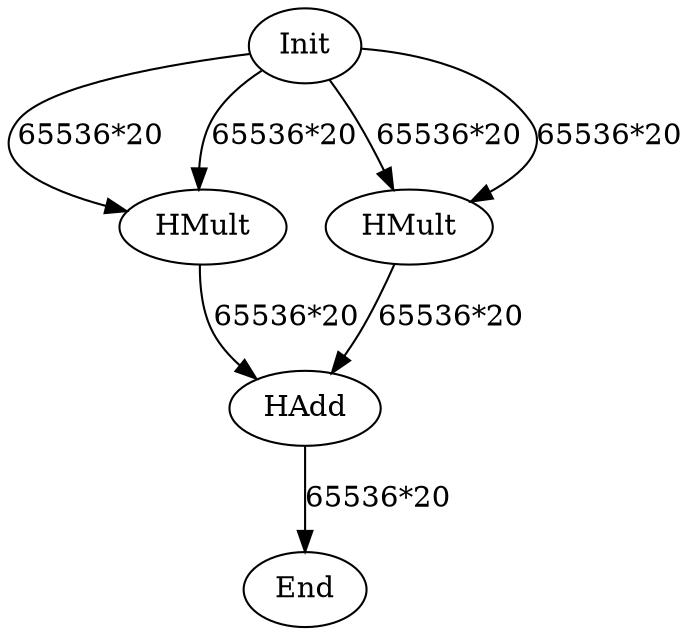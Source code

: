 digraph G {
Init[label="Init"];
HMult0[label="HMult"];
HMult1[label="HMult"];
HAdd0[label="HAdd"];
End[label="End"];
Init->HMult0[label="65536*20"];
Init->HMult0[label="65536*20"];
Init->HMult1[label="65536*20"];
Init->HMult1[label="65536*20"];
HMult0->HAdd0[label="65536*20"];
HMult1->HAdd0[label="65536*20"];
HAdd0->End[label="65536*20"];
}

